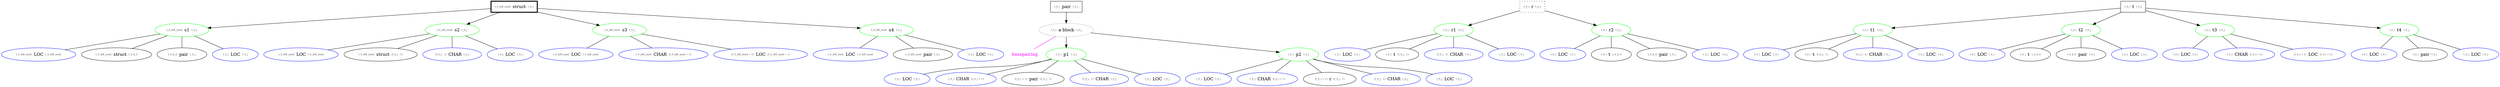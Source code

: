 digraph g3 {
node_1 [ label=<<table border='0'><tr><td><font point-size='8' color='#555555'>t_0_left_most</font></td><td>struct</td><td><font point-size='8' color='#555555'>t_0_j</font></td></tr></table>>, color="black", shape="box", penwidth=3 ];
node_2 [ label=<<table border='0'><tr><td><font point-size='8' color='#555555'>t_0_left_most</font></td><td>s1</td><td><font point-size='8' color='#555555'>t_0_j</font></td></tr></table>>, color="green" ];
node_3 [ label=<<table border='0'><tr><td><font point-size='8' color='#555555'>t_0_left_most</font></td><td>LOC</td><td><font point-size='8' color='#555555'>t_0_left_most</font></td></tr></table>>, color="blue" ];
node_2 -> node_3 [ arrowhead=none ];
node_4 [ label=<<table border='0'><tr><td><font point-size='8' color='#555555'>t_0_left_most</font></td><td>struct</td><td><font point-size='8' color='#555555'>t_0_k_0</font></td></tr></table>>, color="black" ];
node_2 -> node_4 [ arrowhead=none ];
node_5 [ label=<<table border='0'><tr><td><font point-size='8' color='#555555'>t_0_k_0</font></td><td>pair</td><td><font point-size='8' color='#555555'>t_0_j</font></td></tr></table>>, color="black" ];
node_2 -> node_5 [ arrowhead=none ];
node_6 [ label=<<table border='0'><tr><td><font point-size='8' color='#555555'>t_0_j</font></td><td>LOC</td><td><font point-size='8' color='#555555'>t_0_j</font></td></tr></table>>, color="blue" ];
node_2 -> node_6 [ arrowhead=none ];
node_1 -> node_2;
node_7 [ label=<<table border='0'><tr><td><font point-size='8' color='#555555'>t_0_left_most</font></td><td>s2</td><td><font point-size='8' color='#555555'>t_0_j</font></td></tr></table>>, color="green" ];
node_8 [ label=<<table border='0'><tr><td><font point-size='8' color='#555555'>t_0_left_most</font></td><td>LOC</td><td><font point-size='8' color='#555555'>t_0_left_most</font></td></tr></table>>, color="blue" ];
node_7 -> node_8 [ arrowhead=none ];
node_9 [ label=<<table border='0'><tr><td><font point-size='8' color='#555555'>t_0_left_most</font></td><td>struct</td><td><font point-size='8' color='#555555'>(t_0_j - 1)</font></td></tr></table>>, color="black" ];
node_7 -> node_9 [ arrowhead=none ];
node_10 [ label=<<table border='0'><tr><td><font point-size='8' color='#555555'>(t_0_j - 1)</font></td><td>CHAR</td><td><font point-size='8' color='#555555'>t_0_j</font></td></tr></table>>, color="blue" ];
node_7 -> node_10 [ arrowhead=none ];
node_11 [ label=<<table border='0'><tr><td><font point-size='8' color='#555555'>t_0_j</font></td><td>LOC</td><td><font point-size='8' color='#555555'>t_0_j</font></td></tr></table>>, color="blue" ];
node_7 -> node_11 [ arrowhead=none ];
node_1 -> node_7;
node_12 [ label=<<table border='0'><tr><td><font point-size='8' color='#555555'>t_0_left_most</font></td><td>s3</td><td><font point-size='8' color='#555555'>t_0_j</font></td></tr></table>>, color="green" ];
node_13 [ label=<<table border='0'><tr><td><font point-size='8' color='#555555'>t_0_left_most</font></td><td>LOC</td><td><font point-size='8' color='#555555'>t_0_left_most</font></td></tr></table>>, color="blue" ];
node_12 -> node_13 [ arrowhead=none ];
node_14 [ label=<<table border='0'><tr><td><font point-size='8' color='#555555'>t_0_left_most</font></td><td>CHAR</td><td><font point-size='8' color='#555555'>(t_0_left_most + 1)</font></td></tr></table>>, color="blue" ];
node_12 -> node_14 [ arrowhead=none ];
node_15 [ label=<<table border='0'><tr><td><font point-size='8' color='#555555'>(t_0_left_most + 1)</font></td><td>LOC</td><td><font point-size='8' color='#555555'>(t_0_left_most + 1)</font></td></tr></table>>, color="blue" ];
node_12 -> node_15 [ arrowhead=none ];
node_1 -> node_12;
node_16 [ label=<<table border='0'><tr><td><font point-size='8' color='#555555'>t_0_left_most</font></td><td>s4</td><td><font point-size='8' color='#555555'>t_0_j</font></td></tr></table>>, color="green" ];
node_17 [ label=<<table border='0'><tr><td><font point-size='8' color='#555555'>t_0_left_most</font></td><td>LOC</td><td><font point-size='8' color='#555555'>t_0_left_most</font></td></tr></table>>, color="blue" ];
node_16 -> node_17 [ arrowhead=none ];
node_18 [ label=<<table border='0'><tr><td><font point-size='8' color='#555555'>t_0_left_most</font></td><td>pair</td><td><font point-size='8' color='#555555'>t_0_j</font></td></tr></table>>, color="black" ];
node_16 -> node_18 [ arrowhead=none ];
node_19 [ label=<<table border='0'><tr><td><font point-size='8' color='#555555'>t_0_j</font></td><td>LOC</td><td><font point-size='8' color='#555555'>t_0_j</font></td></tr></table>>, color="blue" ];
node_16 -> node_19 [ arrowhead=none ];
node_1 -> node_16;
node_20 [ label=<<table border='0'><tr><td><font point-size='8' color='#555555'>t_0_i</font></td><td>pair</td><td><font point-size='8' color='#555555'>t_0_j</font></td></tr></table>>, color="black", shape="box" ];
node_21 [ label=<<table border='0'><tr><td><font point-size='8' color='#555555'>t_0_i</font></td><td>a block</td><td><font point-size='8' color='#555555'>t_0_j</font></td></tr></table>>, color="gray" ];
node_22 [ label="basepairing" , fontcolor="magenta" , shape=none ];
node_21 -> node_22 [ arrowhead=none, color="magenta" ];
node_23 [ label=<<table border='0'><tr><td><font point-size='8' color='#555555'>t_0_i</font></td><td>p1</td><td><font point-size='8' color='#555555'>t_0_j</font></td></tr></table>>, color="green" ];
node_24 [ label=<<table border='0'><tr><td><font point-size='8' color='#555555'>t_0_i</font></td><td>LOC</td><td><font point-size='8' color='#555555'>t_0_i</font></td></tr></table>>, color="blue" ];
node_23 -> node_24 [ arrowhead=none ];
node_25 [ label=<<table border='0'><tr><td><font point-size='8' color='#555555'>t_0_i</font></td><td>CHAR</td><td><font point-size='8' color='#555555'>(t_0_i + 1)</font></td></tr></table>>, color="blue" ];
node_23 -> node_25 [ arrowhead=none ];
node_26 [ label=<<table border='0'><tr><td><font point-size='8' color='#555555'>(t_0_i + 1)</font></td><td>pair</td><td><font point-size='8' color='#555555'>(t_0_j - 1)</font></td></tr></table>>, color="black" ];
node_23 -> node_26 [ arrowhead=none ];
node_27 [ label=<<table border='0'><tr><td><font point-size='8' color='#555555'>(t_0_j - 1)</font></td><td>CHAR</td><td><font point-size='8' color='#555555'>t_0_j</font></td></tr></table>>, color="blue" ];
node_23 -> node_27 [ arrowhead=none ];
node_28 [ label=<<table border='0'><tr><td><font point-size='8' color='#555555'>t_0_j</font></td><td>LOC</td><td><font point-size='8' color='#555555'>t_0_j</font></td></tr></table>>, color="blue" ];
node_23 -> node_28 [ arrowhead=none ];
node_21 -> node_23 [ ];
node_29 [ label=<<table border='0'><tr><td><font point-size='8' color='#555555'>t_0_i</font></td><td>p2</td><td><font point-size='8' color='#555555'>t_0_j</font></td></tr></table>>, color="green" ];
node_30 [ label=<<table border='0'><tr><td><font point-size='8' color='#555555'>t_0_i</font></td><td>LOC</td><td><font point-size='8' color='#555555'>t_0_i</font></td></tr></table>>, color="blue" ];
node_29 -> node_30 [ arrowhead=none ];
node_31 [ label=<<table border='0'><tr><td><font point-size='8' color='#555555'>t_0_i</font></td><td>CHAR</td><td><font point-size='8' color='#555555'>(t_0_i + 1)</font></td></tr></table>>, color="blue" ];
node_29 -> node_31 [ arrowhead=none ];
node_32 [ label=<<table border='0'><tr><td><font point-size='8' color='#555555'>(t_0_i + 1)</font></td><td>r</td><td><font point-size='8' color='#555555'>(t_0_j - 1)</font></td></tr></table>>, color="black" ];
node_29 -> node_32 [ arrowhead=none ];
node_33 [ label=<<table border='0'><tr><td><font point-size='8' color='#555555'>(t_0_j - 1)</font></td><td>CHAR</td><td><font point-size='8' color='#555555'>t_0_j</font></td></tr></table>>, color="blue" ];
node_29 -> node_33 [ arrowhead=none ];
node_34 [ label=<<table border='0'><tr><td><font point-size='8' color='#555555'>t_0_j</font></td><td>LOC</td><td><font point-size='8' color='#555555'>t_0_j</font></td></tr></table>>, color="blue" ];
node_29 -> node_34 [ arrowhead=none ];
node_21 -> node_29 [ ];
node_20 -> node_21;
node_35 [ label=<<table border='0'><tr><td><font point-size='8' color='#555555'>t_0_i</font></td><td>r</td><td><font point-size='8' color='#555555'>t_0_j</font></td></tr></table>>, color="black", shape="box", style="dotted" ];
node_36 [ label=<<table border='0'><tr><td><font point-size='8' color='#555555'>t_0_i</font></td><td>r1</td><td><font point-size='8' color='#555555'>t_0_j</font></td></tr></table>>, color="green" ];
node_37 [ label=<<table border='0'><tr><td><font point-size='8' color='#555555'>t_0_i</font></td><td>LOC</td><td><font point-size='8' color='#555555'>t_0_i</font></td></tr></table>>, color="blue" ];
node_36 -> node_37 [ arrowhead=none ];
node_38 [ label=<<table border='0'><tr><td><font point-size='8' color='#555555'>t_0_i</font></td><td>t</td><td><font point-size='8' color='#555555'>(t_0_j - 1)</font></td></tr></table>>, color="black" ];
node_36 -> node_38 [ arrowhead=none ];
node_39 [ label=<<table border='0'><tr><td><font point-size='8' color='#555555'>(t_0_j - 1)</font></td><td>CHAR</td><td><font point-size='8' color='#555555'>t_0_j</font></td></tr></table>>, color="blue" ];
node_36 -> node_39 [ arrowhead=none ];
node_40 [ label=<<table border='0'><tr><td><font point-size='8' color='#555555'>t_0_j</font></td><td>LOC</td><td><font point-size='8' color='#555555'>t_0_j</font></td></tr></table>>, color="blue" ];
node_36 -> node_40 [ arrowhead=none ];
node_35 -> node_36;
node_41 [ label=<<table border='0'><tr><td><font point-size='8' color='#555555'>t_0_i</font></td><td>r2</td><td><font point-size='8' color='#555555'>t_0_j</font></td></tr></table>>, color="green" ];
node_42 [ label=<<table border='0'><tr><td><font point-size='8' color='#555555'>t_0_i</font></td><td>LOC</td><td><font point-size='8' color='#555555'>t_0_i</font></td></tr></table>>, color="blue" ];
node_41 -> node_42 [ arrowhead=none ];
node_43 [ label=<<table border='0'><tr><td><font point-size='8' color='#555555'>t_0_i</font></td><td>t</td><td><font point-size='8' color='#555555'>t_0_k_0</font></td></tr></table>>, color="black" ];
node_41 -> node_43 [ arrowhead=none ];
node_44 [ label=<<table border='0'><tr><td><font point-size='8' color='#555555'>t_0_k_0</font></td><td>pair</td><td><font point-size='8' color='#555555'>t_0_j</font></td></tr></table>>, color="black" ];
node_41 -> node_44 [ arrowhead=none ];
node_45 [ label=<<table border='0'><tr><td><font point-size='8' color='#555555'>t_0_j</font></td><td>LOC</td><td><font point-size='8' color='#555555'>t_0_j</font></td></tr></table>>, color="blue" ];
node_41 -> node_45 [ arrowhead=none ];
node_35 -> node_41;
node_46 [ label=<<table border='0'><tr><td><font point-size='8' color='#555555'>t_0_i</font></td><td>t</td><td><font point-size='8' color='#555555'>t_0_j</font></td></tr></table>>, color="black", shape="box" ];
node_47 [ label=<<table border='0'><tr><td><font point-size='8' color='#555555'>t_0_i</font></td><td>t1</td><td><font point-size='8' color='#555555'>t_0_j</font></td></tr></table>>, color="green" ];
node_48 [ label=<<table border='0'><tr><td><font point-size='8' color='#555555'>t_0_i</font></td><td>LOC</td><td><font point-size='8' color='#555555'>t_0_i</font></td></tr></table>>, color="blue" ];
node_47 -> node_48 [ arrowhead=none ];
node_49 [ label=<<table border='0'><tr><td><font point-size='8' color='#555555'>t_0_i</font></td><td>t</td><td><font point-size='8' color='#555555'>(t_0_j - 1)</font></td></tr></table>>, color="black" ];
node_47 -> node_49 [ arrowhead=none ];
node_50 [ label=<<table border='0'><tr><td><font point-size='8' color='#555555'>(t_0_j - 1)</font></td><td>CHAR</td><td><font point-size='8' color='#555555'>t_0_j</font></td></tr></table>>, color="blue" ];
node_47 -> node_50 [ arrowhead=none ];
node_51 [ label=<<table border='0'><tr><td><font point-size='8' color='#555555'>t_0_j</font></td><td>LOC</td><td><font point-size='8' color='#555555'>t_0_j</font></td></tr></table>>, color="blue" ];
node_47 -> node_51 [ arrowhead=none ];
node_46 -> node_47;
node_52 [ label=<<table border='0'><tr><td><font point-size='8' color='#555555'>t_0_i</font></td><td>t2</td><td><font point-size='8' color='#555555'>t_0_j</font></td></tr></table>>, color="green" ];
node_53 [ label=<<table border='0'><tr><td><font point-size='8' color='#555555'>t_0_i</font></td><td>LOC</td><td><font point-size='8' color='#555555'>t_0_i</font></td></tr></table>>, color="blue" ];
node_52 -> node_53 [ arrowhead=none ];
node_54 [ label=<<table border='0'><tr><td><font point-size='8' color='#555555'>t_0_i</font></td><td>t</td><td><font point-size='8' color='#555555'>t_0_k_0</font></td></tr></table>>, color="black" ];
node_52 -> node_54 [ arrowhead=none ];
node_55 [ label=<<table border='0'><tr><td><font point-size='8' color='#555555'>t_0_k_0</font></td><td>pair</td><td><font point-size='8' color='#555555'>t_0_j</font></td></tr></table>>, color="black" ];
node_52 -> node_55 [ arrowhead=none ];
node_56 [ label=<<table border='0'><tr><td><font point-size='8' color='#555555'>t_0_j</font></td><td>LOC</td><td><font point-size='8' color='#555555'>t_0_j</font></td></tr></table>>, color="blue" ];
node_52 -> node_56 [ arrowhead=none ];
node_46 -> node_52;
node_57 [ label=<<table border='0'><tr><td><font point-size='8' color='#555555'>t_0_i</font></td><td>t3</td><td><font point-size='8' color='#555555'>t_0_j</font></td></tr></table>>, color="green" ];
node_58 [ label=<<table border='0'><tr><td><font point-size='8' color='#555555'>t_0_i</font></td><td>LOC</td><td><font point-size='8' color='#555555'>t_0_i</font></td></tr></table>>, color="blue" ];
node_57 -> node_58 [ arrowhead=none ];
node_59 [ label=<<table border='0'><tr><td><font point-size='8' color='#555555'>t_0_i</font></td><td>CHAR</td><td><font point-size='8' color='#555555'>(t_0_i + 1)</font></td></tr></table>>, color="blue" ];
node_57 -> node_59 [ arrowhead=none ];
node_60 [ label=<<table border='0'><tr><td><font point-size='8' color='#555555'>(t_0_i + 1)</font></td><td>LOC</td><td><font point-size='8' color='#555555'>(t_0_i + 1)</font></td></tr></table>>, color="blue" ];
node_57 -> node_60 [ arrowhead=none ];
node_46 -> node_57;
node_61 [ label=<<table border='0'><tr><td><font point-size='8' color='#555555'>t_0_i</font></td><td>t4</td><td><font point-size='8' color='#555555'>t_0_j</font></td></tr></table>>, color="green" ];
node_62 [ label=<<table border='0'><tr><td><font point-size='8' color='#555555'>t_0_i</font></td><td>LOC</td><td><font point-size='8' color='#555555'>t_0_i</font></td></tr></table>>, color="blue" ];
node_61 -> node_62 [ arrowhead=none ];
node_63 [ label=<<table border='0'><tr><td><font point-size='8' color='#555555'>t_0_i</font></td><td>pair</td><td><font point-size='8' color='#555555'>t_0_j</font></td></tr></table>>, color="black" ];
node_61 -> node_63 [ arrowhead=none ];
node_64 [ label=<<table border='0'><tr><td><font point-size='8' color='#555555'>t_0_j</font></td><td>LOC</td><td><font point-size='8' color='#555555'>t_0_j</font></td></tr></table>>, color="blue" ];
node_61 -> node_64 [ arrowhead=none ];
node_46 -> node_61;
}

